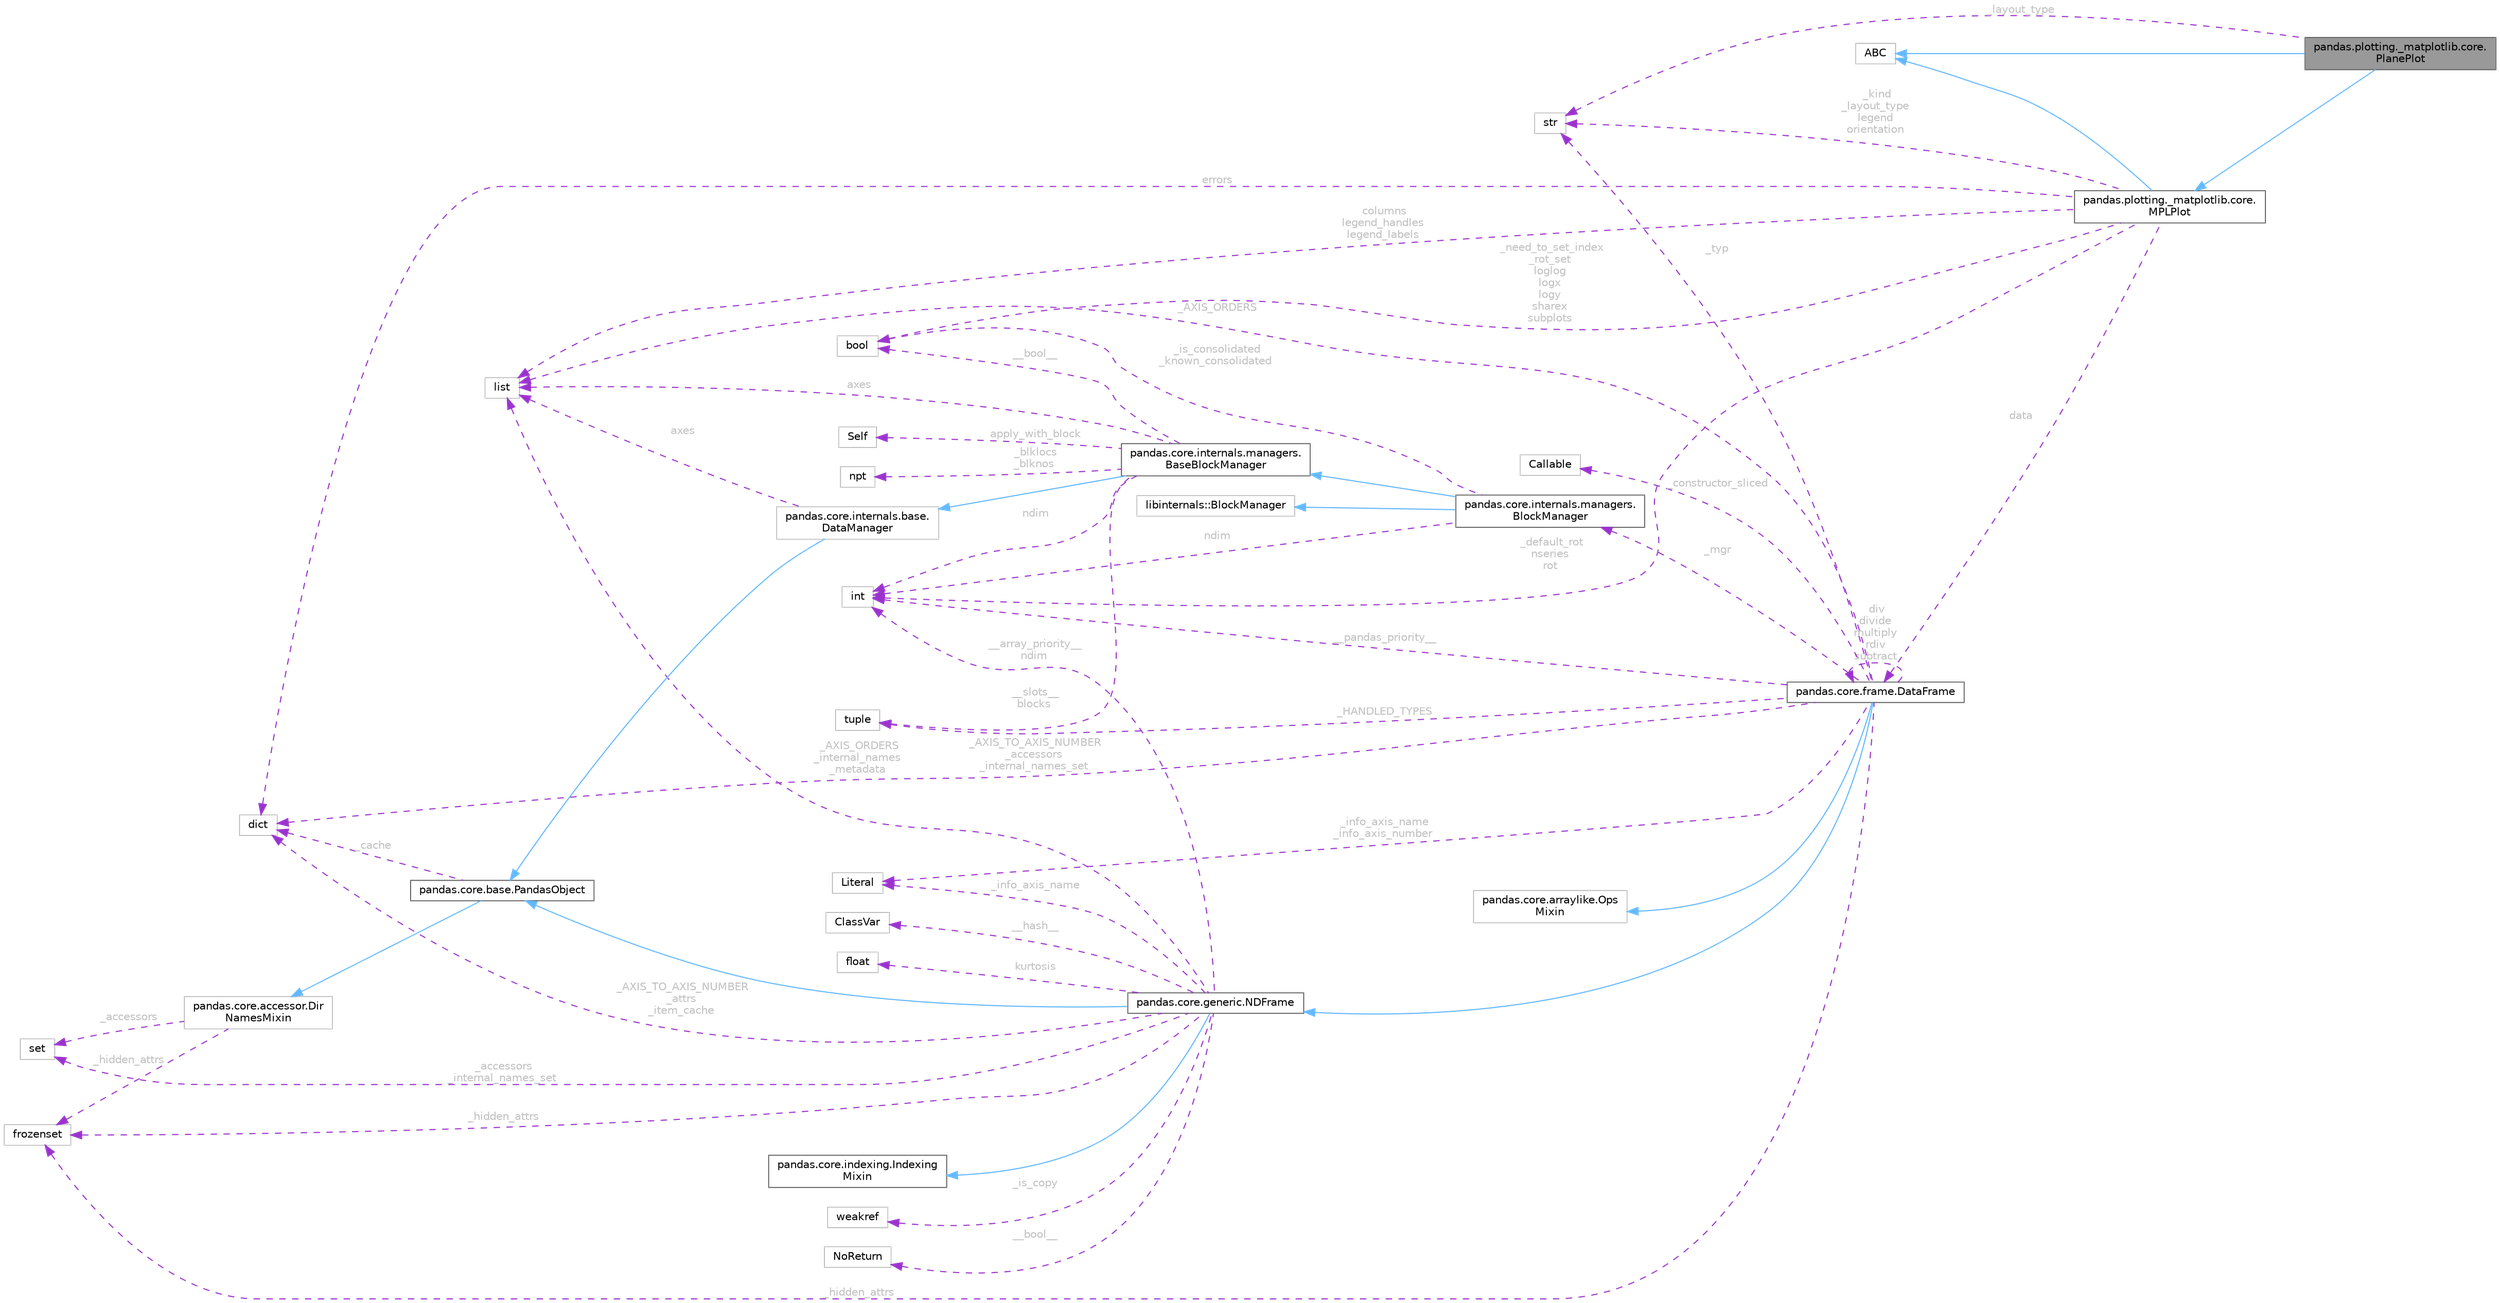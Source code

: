 digraph "pandas.plotting._matplotlib.core.PlanePlot"
{
 // LATEX_PDF_SIZE
  bgcolor="transparent";
  edge [fontname=Helvetica,fontsize=10,labelfontname=Helvetica,labelfontsize=10];
  node [fontname=Helvetica,fontsize=10,shape=box,height=0.2,width=0.4];
  rankdir="LR";
  Node1 [id="Node000001",label="pandas.plotting._matplotlib.core.\lPlanePlot",height=0.2,width=0.4,color="gray40", fillcolor="grey60", style="filled", fontcolor="black",tooltip=" "];
  Node2 -> Node1 [id="edge52_Node000001_Node000002",dir="back",color="steelblue1",style="solid",tooltip=" "];
  Node2 [id="Node000002",label="pandas.plotting._matplotlib.core.\lMPLPlot",height=0.2,width=0.4,color="gray40", fillcolor="white", style="filled",URL="$d9/de5/classpandas_1_1plotting_1_1__matplotlib_1_1core_1_1MPLPlot.html",tooltip=" "];
  Node3 -> Node2 [id="edge53_Node000002_Node000003",dir="back",color="steelblue1",style="solid",tooltip=" "];
  Node3 [id="Node000003",label="ABC",height=0.2,width=0.4,color="grey75", fillcolor="white", style="filled",URL="$dd/d9b/classABC.html",tooltip=" "];
  Node4 -> Node2 [id="edge54_Node000002_Node000004",dir="back",color="darkorchid3",style="dashed",tooltip=" ",label=" _kind\n_layout_type\nlegend\norientation",fontcolor="grey" ];
  Node4 [id="Node000004",label="str",height=0.2,width=0.4,color="grey75", fillcolor="white", style="filled",tooltip=" "];
  Node5 -> Node2 [id="edge55_Node000002_Node000005",dir="back",color="darkorchid3",style="dashed",tooltip=" ",label=" _default_rot\nnseries\nrot",fontcolor="grey" ];
  Node5 [id="Node000005",label="int",height=0.2,width=0.4,color="grey75", fillcolor="white", style="filled",tooltip=" "];
  Node6 -> Node2 [id="edge56_Node000002_Node000006",dir="back",color="darkorchid3",style="dashed",tooltip=" ",label=" _need_to_set_index\n_rot_set\nloglog\nlogx\nlogy\nsharex\nsubplots",fontcolor="grey" ];
  Node6 [id="Node000006",label="bool",height=0.2,width=0.4,color="grey75", fillcolor="white", style="filled",tooltip=" "];
  Node7 -> Node2 [id="edge57_Node000002_Node000007",dir="back",color="darkorchid3",style="dashed",tooltip=" ",label=" columns\nlegend_handles\nlegend_labels",fontcolor="grey" ];
  Node7 [id="Node000007",label="list",height=0.2,width=0.4,color="grey75", fillcolor="white", style="filled",tooltip=" "];
  Node8 -> Node2 [id="edge58_Node000002_Node000008",dir="back",color="darkorchid3",style="dashed",tooltip=" ",label=" errors",fontcolor="grey" ];
  Node8 [id="Node000008",label="dict",height=0.2,width=0.4,color="grey75", fillcolor="white", style="filled",tooltip=" "];
  Node9 -> Node2 [id="edge59_Node000002_Node000009",dir="back",color="darkorchid3",style="dashed",tooltip=" ",label=" data",fontcolor="grey" ];
  Node9 [id="Node000009",label="pandas.core.frame.DataFrame",height=0.2,width=0.4,color="gray40", fillcolor="white", style="filled",URL="$dc/d95/classpandas_1_1core_1_1frame_1_1DataFrame.html",tooltip=" "];
  Node10 -> Node9 [id="edge60_Node000009_Node000010",dir="back",color="steelblue1",style="solid",tooltip=" "];
  Node10 [id="Node000010",label="pandas.core.generic.NDFrame",height=0.2,width=0.4,color="gray40", fillcolor="white", style="filled",URL="$d4/d2c/classpandas_1_1core_1_1generic_1_1NDFrame.html",tooltip=" "];
  Node11 -> Node10 [id="edge61_Node000010_Node000011",dir="back",color="steelblue1",style="solid",tooltip=" "];
  Node11 [id="Node000011",label="pandas.core.base.PandasObject",height=0.2,width=0.4,color="gray40", fillcolor="white", style="filled",URL="$d9/d19/classpandas_1_1core_1_1base_1_1PandasObject.html",tooltip=" "];
  Node12 -> Node11 [id="edge62_Node000011_Node000012",dir="back",color="steelblue1",style="solid",tooltip=" "];
  Node12 [id="Node000012",label="pandas.core.accessor.Dir\lNamesMixin",height=0.2,width=0.4,color="grey75", fillcolor="white", style="filled",URL="$df/dd9/classpandas_1_1core_1_1accessor_1_1DirNamesMixin.html",tooltip=" "];
  Node13 -> Node12 [id="edge63_Node000012_Node000013",dir="back",color="darkorchid3",style="dashed",tooltip=" ",label=" _accessors",fontcolor="grey" ];
  Node13 [id="Node000013",label="set",height=0.2,width=0.4,color="grey75", fillcolor="white", style="filled",tooltip=" "];
  Node14 -> Node12 [id="edge64_Node000012_Node000014",dir="back",color="darkorchid3",style="dashed",tooltip=" ",label=" _hidden_attrs",fontcolor="grey" ];
  Node14 [id="Node000014",label="frozenset",height=0.2,width=0.4,color="grey75", fillcolor="white", style="filled",tooltip=" "];
  Node8 -> Node11 [id="edge65_Node000011_Node000008",dir="back",color="darkorchid3",style="dashed",tooltip=" ",label=" _cache",fontcolor="grey" ];
  Node15 -> Node10 [id="edge66_Node000010_Node000015",dir="back",color="steelblue1",style="solid",tooltip=" "];
  Node15 [id="Node000015",label="pandas.core.indexing.Indexing\lMixin",height=0.2,width=0.4,color="gray40", fillcolor="white", style="filled",URL="$d4/d90/classpandas_1_1core_1_1indexing_1_1IndexingMixin.html",tooltip=" "];
  Node7 -> Node10 [id="edge67_Node000010_Node000007",dir="back",color="darkorchid3",style="dashed",tooltip=" ",label=" _AXIS_ORDERS\n_internal_names\n_metadata",fontcolor="grey" ];
  Node13 -> Node10 [id="edge68_Node000010_Node000013",dir="back",color="darkorchid3",style="dashed",tooltip=" ",label=" _accessors\n_internal_names_set",fontcolor="grey" ];
  Node14 -> Node10 [id="edge69_Node000010_Node000014",dir="back",color="darkorchid3",style="dashed",tooltip=" ",label=" _hidden_attrs",fontcolor="grey" ];
  Node16 -> Node10 [id="edge70_Node000010_Node000016",dir="back",color="darkorchid3",style="dashed",tooltip=" ",label=" _is_copy",fontcolor="grey" ];
  Node16 [id="Node000016",label="weakref",height=0.2,width=0.4,color="grey75", fillcolor="white", style="filled",tooltip=" "];
  Node8 -> Node10 [id="edge71_Node000010_Node000008",dir="back",color="darkorchid3",style="dashed",tooltip=" ",label=" _AXIS_TO_AXIS_NUMBER\n_attrs\n_item_cache",fontcolor="grey" ];
  Node17 -> Node10 [id="edge72_Node000010_Node000017",dir="back",color="darkorchid3",style="dashed",tooltip=" ",label=" _info_axis_name",fontcolor="grey" ];
  Node17 [id="Node000017",label="Literal",height=0.2,width=0.4,color="grey75", fillcolor="white", style="filled",tooltip=" "];
  Node18 -> Node10 [id="edge73_Node000010_Node000018",dir="back",color="darkorchid3",style="dashed",tooltip=" ",label=" __bool__",fontcolor="grey" ];
  Node18 [id="Node000018",label="NoReturn",height=0.2,width=0.4,color="grey75", fillcolor="white", style="filled",tooltip=" "];
  Node19 -> Node10 [id="edge74_Node000010_Node000019",dir="back",color="darkorchid3",style="dashed",tooltip=" ",label=" __hash__",fontcolor="grey" ];
  Node19 [id="Node000019",label="ClassVar",height=0.2,width=0.4,color="grey75", fillcolor="white", style="filled",tooltip=" "];
  Node5 -> Node10 [id="edge75_Node000010_Node000005",dir="back",color="darkorchid3",style="dashed",tooltip=" ",label=" __array_priority__\nndim",fontcolor="grey" ];
  Node20 -> Node10 [id="edge76_Node000010_Node000020",dir="back",color="darkorchid3",style="dashed",tooltip=" ",label=" kurtosis",fontcolor="grey" ];
  Node20 [id="Node000020",label="float",height=0.2,width=0.4,color="grey75", fillcolor="white", style="filled",tooltip=" "];
  Node21 -> Node9 [id="edge77_Node000009_Node000021",dir="back",color="steelblue1",style="solid",tooltip=" "];
  Node21 [id="Node000021",label="pandas.core.arraylike.Ops\lMixin",height=0.2,width=0.4,color="grey75", fillcolor="white", style="filled",URL="$da/d26/classpandas_1_1core_1_1arraylike_1_1OpsMixin.html",tooltip=" "];
  Node8 -> Node9 [id="edge78_Node000009_Node000008",dir="back",color="darkorchid3",style="dashed",tooltip=" ",label=" _AXIS_TO_AXIS_NUMBER\n_accessors\n_internal_names_set",fontcolor="grey" ];
  Node4 -> Node9 [id="edge79_Node000009_Node000004",dir="back",color="darkorchid3",style="dashed",tooltip=" ",label=" _typ",fontcolor="grey" ];
  Node22 -> Node9 [id="edge80_Node000009_Node000022",dir="back",color="darkorchid3",style="dashed",tooltip=" ",label=" _HANDLED_TYPES",fontcolor="grey" ];
  Node22 [id="Node000022",label="tuple",height=0.2,width=0.4,color="grey75", fillcolor="white", style="filled",tooltip=" "];
  Node14 -> Node9 [id="edge81_Node000009_Node000014",dir="back",color="darkorchid3",style="dashed",tooltip=" ",label=" _hidden_attrs",fontcolor="grey" ];
  Node23 -> Node9 [id="edge82_Node000009_Node000023",dir="back",color="darkorchid3",style="dashed",tooltip=" ",label=" _mgr",fontcolor="grey" ];
  Node23 [id="Node000023",label="pandas.core.internals.managers.\lBlockManager",height=0.2,width=0.4,color="gray40", fillcolor="white", style="filled",URL="$de/dc6/classpandas_1_1core_1_1internals_1_1managers_1_1BlockManager.html",tooltip=" "];
  Node24 -> Node23 [id="edge83_Node000023_Node000024",dir="back",color="steelblue1",style="solid",tooltip=" "];
  Node24 [id="Node000024",label="libinternals::BlockManager",height=0.2,width=0.4,color="grey75", fillcolor="white", style="filled",tooltip=" "];
  Node25 -> Node23 [id="edge84_Node000023_Node000025",dir="back",color="steelblue1",style="solid",tooltip=" "];
  Node25 [id="Node000025",label="pandas.core.internals.managers.\lBaseBlockManager",height=0.2,width=0.4,color="gray40", fillcolor="white", style="filled",URL="$d0/d01/classpandas_1_1core_1_1internals_1_1managers_1_1BaseBlockManager.html",tooltip=" "];
  Node26 -> Node25 [id="edge85_Node000025_Node000026",dir="back",color="steelblue1",style="solid",tooltip=" "];
  Node26 [id="Node000026",label="pandas.core.internals.base.\lDataManager",height=0.2,width=0.4,color="grey75", fillcolor="white", style="filled",URL="$d5/d55/classpandas_1_1core_1_1internals_1_1base_1_1DataManager.html",tooltip=" "];
  Node11 -> Node26 [id="edge86_Node000026_Node000011",dir="back",color="steelblue1",style="solid",tooltip=" "];
  Node7 -> Node26 [id="edge87_Node000026_Node000007",dir="back",color="darkorchid3",style="dashed",tooltip=" ",label=" axes",fontcolor="grey" ];
  Node22 -> Node25 [id="edge88_Node000025_Node000022",dir="back",color="darkorchid3",style="dashed",tooltip=" ",label=" __slots__\nblocks",fontcolor="grey" ];
  Node27 -> Node25 [id="edge89_Node000025_Node000027",dir="back",color="darkorchid3",style="dashed",tooltip=" ",label=" _blklocs\n_blknos",fontcolor="grey" ];
  Node27 [id="Node000027",label="npt",height=0.2,width=0.4,color="grey75", fillcolor="white", style="filled",tooltip=" "];
  Node7 -> Node25 [id="edge90_Node000025_Node000007",dir="back",color="darkorchid3",style="dashed",tooltip=" ",label=" axes",fontcolor="grey" ];
  Node6 -> Node25 [id="edge91_Node000025_Node000006",dir="back",color="darkorchid3",style="dashed",tooltip=" ",label=" __bool__",fontcolor="grey" ];
  Node28 -> Node25 [id="edge92_Node000025_Node000028",dir="back",color="darkorchid3",style="dashed",tooltip=" ",label=" apply_with_block",fontcolor="grey" ];
  Node28 [id="Node000028",label="Self",height=0.2,width=0.4,color="grey75", fillcolor="white", style="filled",tooltip=" "];
  Node5 -> Node25 [id="edge93_Node000025_Node000005",dir="back",color="darkorchid3",style="dashed",tooltip=" ",label=" ndim",fontcolor="grey" ];
  Node5 -> Node23 [id="edge94_Node000023_Node000005",dir="back",color="darkorchid3",style="dashed",tooltip=" ",label=" ndim",fontcolor="grey" ];
  Node6 -> Node23 [id="edge95_Node000023_Node000006",dir="back",color="darkorchid3",style="dashed",tooltip=" ",label=" _is_consolidated\n_known_consolidated",fontcolor="grey" ];
  Node5 -> Node9 [id="edge96_Node000009_Node000005",dir="back",color="darkorchid3",style="dashed",tooltip=" ",label=" __pandas_priority__",fontcolor="grey" ];
  Node29 -> Node9 [id="edge97_Node000009_Node000029",dir="back",color="darkorchid3",style="dashed",tooltip=" ",label=" _constructor_sliced",fontcolor="grey" ];
  Node29 [id="Node000029",label="Callable",height=0.2,width=0.4,color="grey75", fillcolor="white", style="filled",tooltip=" "];
  Node9 -> Node9 [id="edge98_Node000009_Node000009",dir="back",color="darkorchid3",style="dashed",tooltip=" ",label=" div\ndivide\nmultiply\nrdiv\nsubtract",fontcolor="grey" ];
  Node7 -> Node9 [id="edge99_Node000009_Node000007",dir="back",color="darkorchid3",style="dashed",tooltip=" ",label=" _AXIS_ORDERS",fontcolor="grey" ];
  Node17 -> Node9 [id="edge100_Node000009_Node000017",dir="back",color="darkorchid3",style="dashed",tooltip=" ",label=" _info_axis_name\n_info_axis_number",fontcolor="grey" ];
  Node3 -> Node1 [id="edge101_Node000001_Node000003",dir="back",color="steelblue1",style="solid",tooltip=" "];
  Node4 -> Node1 [id="edge102_Node000001_Node000004",dir="back",color="darkorchid3",style="dashed",tooltip=" ",label=" _layout_type",fontcolor="grey" ];
}
